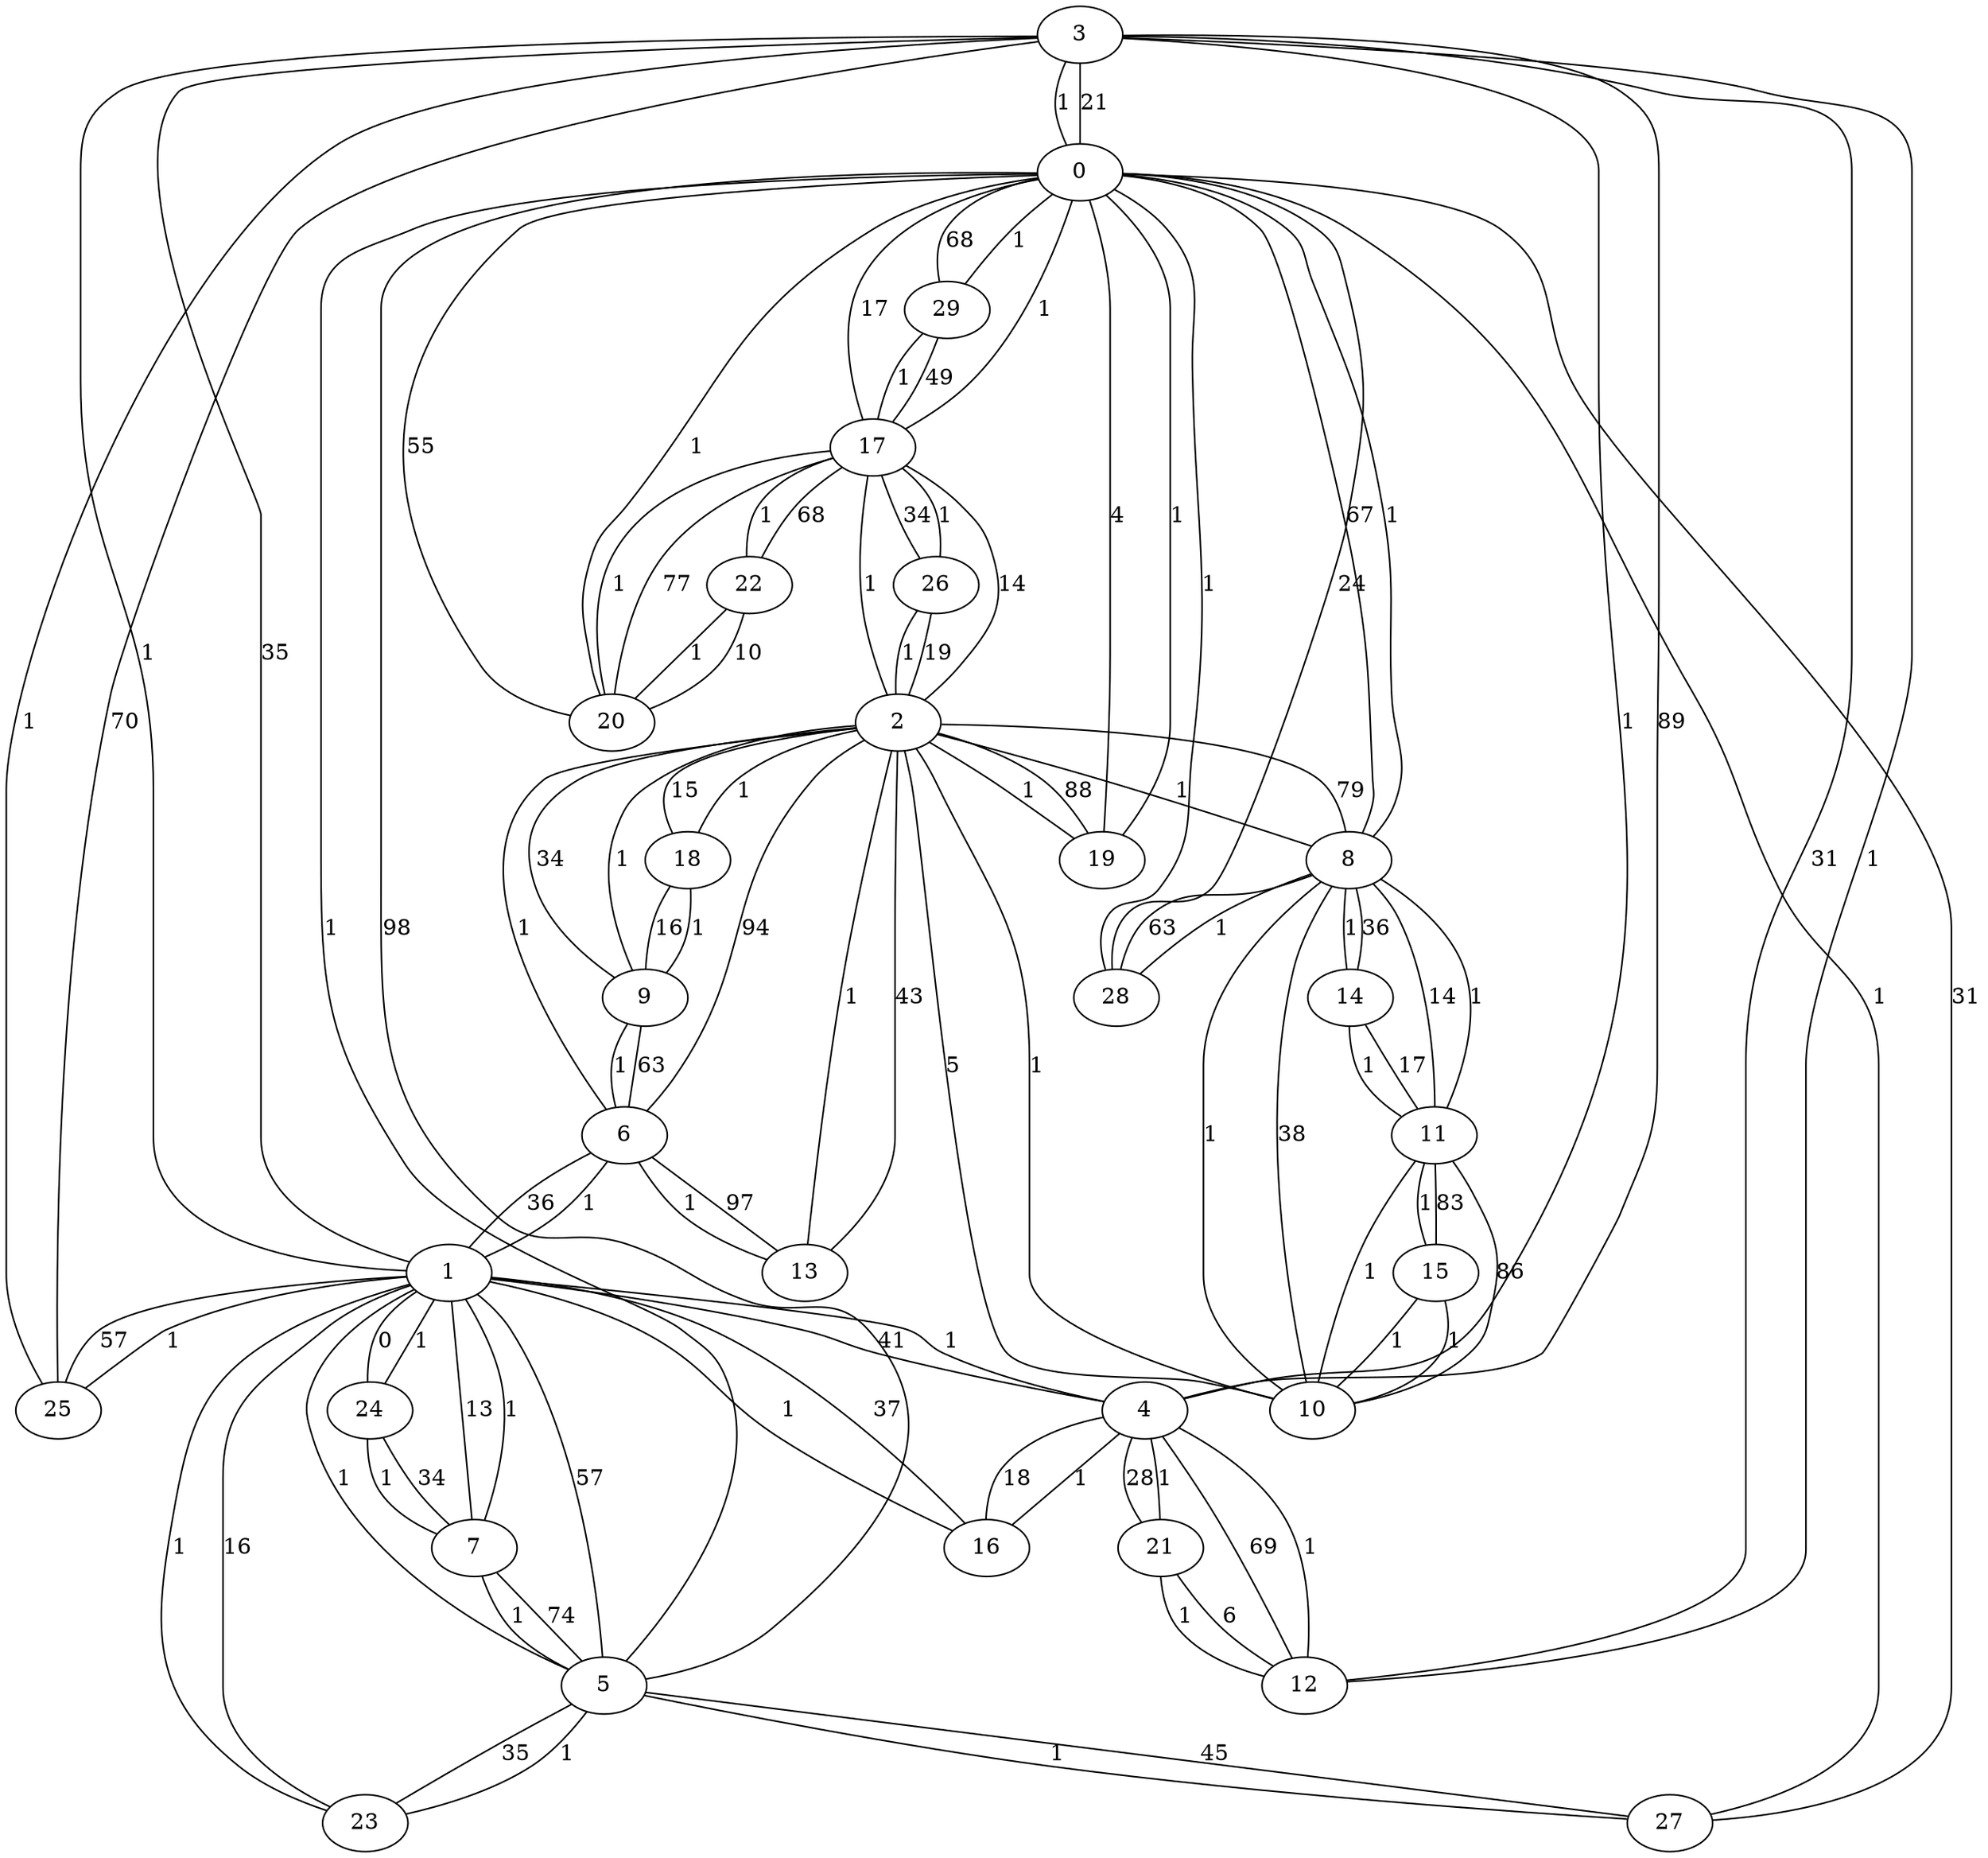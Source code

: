 graph {
  3 -- 0 [label="1"];
  3 -- 1 [label="1"];
  3 -- 4 [label="89"];
  3 -- 12 [label="31"];
  3 -- 25 [label="70"];
  0 -- 3 [label="21"];
  0 -- 5 [label="98"];
  0 -- 8 [label="67"];
  0 -- 17 [label="17"];
  0 -- 19 [label="4"];
  0 -- 20 [label="55"];
  0 -- 27 [label="31"];
  0 -- 28 [label="24"];
  0 -- 29 [label="68"];
  1 -- 3 [label="35"];
  1 -- 4 [label="41"];
  1 -- 5 [label="57"];
  1 -- 6 [label="36"];
  1 -- 7 [label="13"];
  1 -- 16 [label="37"];
  1 -- 23 [label="16"];
  1 -- 24 [label="0"];
  1 -- 25 [label="57"];
  4 -- 1 [label="1"];
  4 -- 3 [label="1"];
  4 -- 12 [label="69"];
  4 -- 16 [label="18"];
  4 -- 21 [label="28"];
  5 -- 0 [label="1"];
  5 -- 1 [label="1"];
  5 -- 7 [label="74"];
  5 -- 23 [label="35"];
  5 -- 27 [label="45"];
  6 -- 1 [label="1"];
  6 -- 2 [label="1"];
  6 -- 9 [label="63"];
  6 -- 13 [label="97"];
  2 -- 6 [label="94"];
  2 -- 8 [label="79"];
  2 -- 9 [label="34"];
  2 -- 10 [label="5"];
  2 -- 13 [label="43"];
  2 -- 17 [label="14"];
  2 -- 18 [label="15"];
  2 -- 19 [label="88"];
  2 -- 26 [label="19"];
  7 -- 1 [label="1"];
  7 -- 5 [label="1"];
  7 -- 24 [label="34"];
  8 -- 0 [label="1"];
  8 -- 2 [label="1"];
  8 -- 10 [label="38"];
  8 -- 11 [label="14"];
  8 -- 14 [label="36"];
  8 -- 28 [label="63"];
  9 -- 2 [label="1"];
  9 -- 6 [label="1"];
  9 -- 18 [label="16"];
  10 -- 2 [label="1"];
  10 -- 8 [label="1"];
  10 -- 11 [label="86"];
  10 -- 15 [label="1"];
  11 -- 8 [label="1"];
  11 -- 10 [label="1"];
  11 -- 14 [label="17"];
  11 -- 15 [label="83"];
  12 -- 3 [label="1"];
  12 -- 4 [label="1"];
  12 -- 21 [label="6"];
  13 -- 2 [label="1"];
  13 -- 6 [label="1"];
  14 -- 8 [label="1"];
  14 -- 11 [label="1"];
  15 -- 10 [label="1"];
  15 -- 11 [label="1"];
  16 -- 1 [label="1"];
  16 -- 4 [label="1"];
  17 -- 0 [label="1"];
  17 -- 2 [label="1"];
  17 -- 20 [label="77"];
  17 -- 22 [label="68"];
  17 -- 26 [label="34"];
  17 -- 29 [label="49"];
  18 -- 2 [label="1"];
  18 -- 9 [label="1"];
  19 -- 0 [label="1"];
  19 -- 2 [label="1"];
  20 -- 0 [label="1"];
  20 -- 17 [label="1"];
  20 -- 22 [label="10"];
  21 -- 4 [label="1"];
  21 -- 12 [label="1"];
  22 -- 17 [label="1"];
  22 -- 20 [label="1"];
  23 -- 1 [label="1"];
  23 -- 5 [label="1"];
  24 -- 1 [label="1"];
  24 -- 7 [label="1"];
  25 -- 1 [label="1"];
  25 -- 3 [label="1"];
  26 -- 2 [label="1"];
  26 -- 17 [label="1"];
  27 -- 0 [label="1"];
  27 -- 5 [label="1"];
  28 -- 0 [label="1"];
  28 -- 8 [label="1"];
  29 -- 0 [label="1"];
  29 -- 17 [label="1"];
}